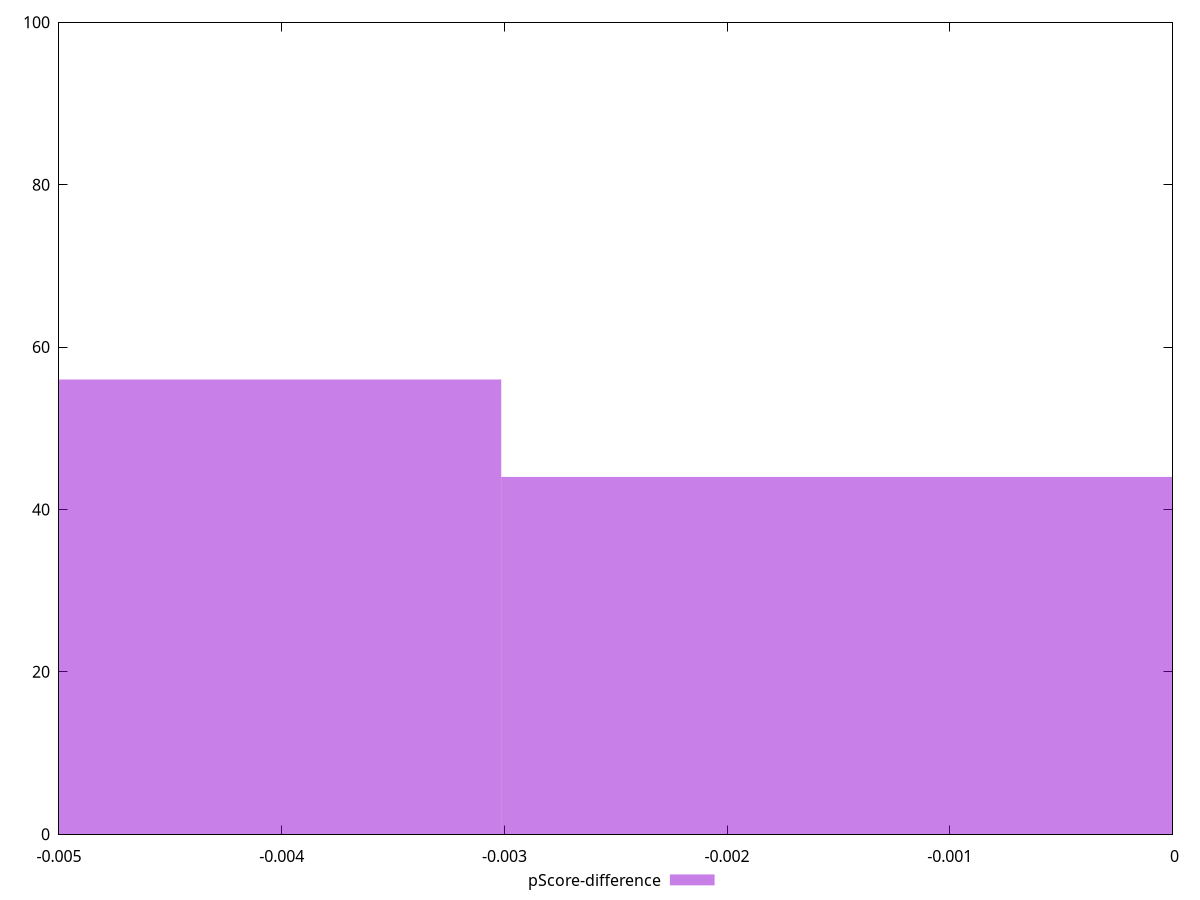 reset

$pScoreDifference <<EOF
0 44
-0.006028273809963308 56
EOF

set key outside below
set boxwidth 0.006028273809963308
set xrange [-0.0050000000000000044:0]
set yrange [0:100]
set trange [0:100]
set style fill transparent solid 0.5 noborder
set terminal svg size 640, 490 enhanced background rgb 'white'
set output "report_00019_2021-02-10T18-14-37.922Z//uses-http2/samples/pages+cached+noadtech/pScore-difference/histogram.svg"

plot $pScoreDifference title "pScore-difference" with boxes

reset
